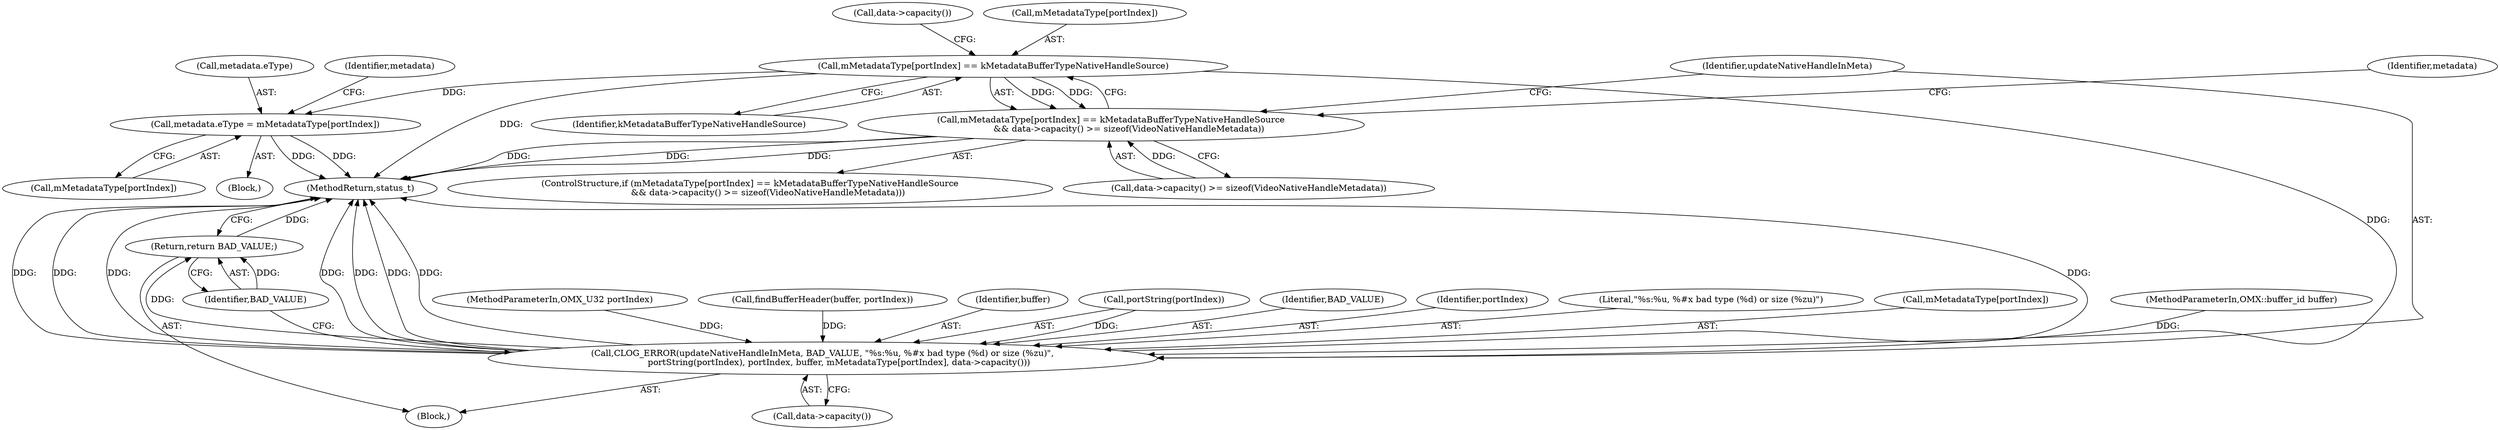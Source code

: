 digraph "0_Android_0f177948ae2640bfe4d70f8e4248e106406b3b0a_17@array" {
"1000155" [label="(Call,mMetadataType[portIndex] == kMetadataBufferTypeNativeHandleSource)"];
"1000154" [label="(Call,mMetadataType[portIndex] == kMetadataBufferTypeNativeHandleSource\n             && data->capacity() >= sizeof(VideoNativeHandleMetadata))"];
"1000172" [label="(Call,metadata.eType = mMetadataType[portIndex])"];
"1000193" [label="(Call,CLOG_ERROR(updateNativeHandleInMeta, BAD_VALUE, \"%s:%u, %#x bad type (%d) or size (%zu)\",\n            portString(portIndex), portIndex, buffer, mMetadataType[portIndex], data->capacity()))"];
"1000205" [label="(Return,return BAD_VALUE;)"];
"1000155" [label="(Call,mMetadataType[portIndex] == kMetadataBufferTypeNativeHandleSource)"];
"1000154" [label="(Call,mMetadataType[portIndex] == kMetadataBufferTypeNativeHandleSource\n             && data->capacity() >= sizeof(VideoNativeHandleMetadata))"];
"1000222" [label="(MethodReturn,status_t)"];
"1000161" [label="(Call,data->capacity())"];
"1000105" [label="(MethodParameterIn,OMX::buffer_id buffer)"];
"1000181" [label="(Identifier,metadata)"];
"1000205" [label="(Return,return BAD_VALUE;)"];
"1000176" [label="(Call,mMetadataType[portIndex])"];
"1000160" [label="(Call,data->capacity() >= sizeof(VideoNativeHandleMetadata))"];
"1000206" [label="(Identifier,BAD_VALUE)"];
"1000159" [label="(Identifier,kMetadataBufferTypeNativeHandleSource)"];
"1000194" [label="(Identifier,updateNativeHandleInMeta)"];
"1000153" [label="(ControlStructure,if (mMetadataType[portIndex] == kMetadataBufferTypeNativeHandleSource\n             && data->capacity() >= sizeof(VideoNativeHandleMetadata)))"];
"1000103" [label="(MethodParameterIn,OMX_U32 portIndex)"];
"1000111" [label="(Call,findBufferHeader(buffer, portIndex))"];
"1000204" [label="(Call,data->capacity())"];
"1000193" [label="(Call,CLOG_ERROR(updateNativeHandleInMeta, BAD_VALUE, \"%s:%u, %#x bad type (%d) or size (%zu)\",\n            portString(portIndex), portIndex, buffer, mMetadataType[portIndex], data->capacity()))"];
"1000156" [label="(Call,mMetadataType[portIndex])"];
"1000200" [label="(Identifier,buffer)"];
"1000197" [label="(Call,portString(portIndex))"];
"1000173" [label="(Call,metadata.eType)"];
"1000167" [label="(Identifier,metadata)"];
"1000195" [label="(Identifier,BAD_VALUE)"];
"1000192" [label="(Block,)"];
"1000199" [label="(Identifier,portIndex)"];
"1000196" [label="(Literal,\"%s:%u, %#x bad type (%d) or size (%zu)\")"];
"1000201" [label="(Call,mMetadataType[portIndex])"];
"1000164" [label="(Block,)"];
"1000172" [label="(Call,metadata.eType = mMetadataType[portIndex])"];
"1000155" -> "1000154"  [label="AST: "];
"1000155" -> "1000159"  [label="CFG: "];
"1000156" -> "1000155"  [label="AST: "];
"1000159" -> "1000155"  [label="AST: "];
"1000161" -> "1000155"  [label="CFG: "];
"1000154" -> "1000155"  [label="CFG: "];
"1000155" -> "1000222"  [label="DDG: "];
"1000155" -> "1000154"  [label="DDG: "];
"1000155" -> "1000154"  [label="DDG: "];
"1000155" -> "1000172"  [label="DDG: "];
"1000155" -> "1000193"  [label="DDG: "];
"1000154" -> "1000153"  [label="AST: "];
"1000154" -> "1000160"  [label="CFG: "];
"1000160" -> "1000154"  [label="AST: "];
"1000167" -> "1000154"  [label="CFG: "];
"1000194" -> "1000154"  [label="CFG: "];
"1000154" -> "1000222"  [label="DDG: "];
"1000154" -> "1000222"  [label="DDG: "];
"1000154" -> "1000222"  [label="DDG: "];
"1000160" -> "1000154"  [label="DDG: "];
"1000172" -> "1000164"  [label="AST: "];
"1000172" -> "1000176"  [label="CFG: "];
"1000173" -> "1000172"  [label="AST: "];
"1000176" -> "1000172"  [label="AST: "];
"1000181" -> "1000172"  [label="CFG: "];
"1000172" -> "1000222"  [label="DDG: "];
"1000172" -> "1000222"  [label="DDG: "];
"1000193" -> "1000192"  [label="AST: "];
"1000193" -> "1000204"  [label="CFG: "];
"1000194" -> "1000193"  [label="AST: "];
"1000195" -> "1000193"  [label="AST: "];
"1000196" -> "1000193"  [label="AST: "];
"1000197" -> "1000193"  [label="AST: "];
"1000199" -> "1000193"  [label="AST: "];
"1000200" -> "1000193"  [label="AST: "];
"1000201" -> "1000193"  [label="AST: "];
"1000204" -> "1000193"  [label="AST: "];
"1000206" -> "1000193"  [label="CFG: "];
"1000193" -> "1000222"  [label="DDG: "];
"1000193" -> "1000222"  [label="DDG: "];
"1000193" -> "1000222"  [label="DDG: "];
"1000193" -> "1000222"  [label="DDG: "];
"1000193" -> "1000222"  [label="DDG: "];
"1000193" -> "1000222"  [label="DDG: "];
"1000193" -> "1000222"  [label="DDG: "];
"1000193" -> "1000222"  [label="DDG: "];
"1000197" -> "1000193"  [label="DDG: "];
"1000103" -> "1000193"  [label="DDG: "];
"1000111" -> "1000193"  [label="DDG: "];
"1000105" -> "1000193"  [label="DDG: "];
"1000193" -> "1000205"  [label="DDG: "];
"1000205" -> "1000192"  [label="AST: "];
"1000205" -> "1000206"  [label="CFG: "];
"1000206" -> "1000205"  [label="AST: "];
"1000222" -> "1000205"  [label="CFG: "];
"1000205" -> "1000222"  [label="DDG: "];
"1000206" -> "1000205"  [label="DDG: "];
}
